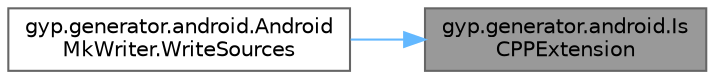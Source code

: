 digraph "gyp.generator.android.IsCPPExtension"
{
 // LATEX_PDF_SIZE
  bgcolor="transparent";
  edge [fontname=Helvetica,fontsize=10,labelfontname=Helvetica,labelfontsize=10];
  node [fontname=Helvetica,fontsize=10,shape=box,height=0.2,width=0.4];
  rankdir="RL";
  Node1 [id="Node000001",label="gyp.generator.android.Is\lCPPExtension",height=0.2,width=0.4,color="gray40", fillcolor="grey60", style="filled", fontcolor="black",tooltip=" "];
  Node1 -> Node2 [id="edge2_Node000001_Node000002",dir="back",color="steelblue1",style="solid",tooltip=" "];
  Node2 [id="Node000002",label="gyp.generator.android.Android\lMkWriter.WriteSources",height=0.2,width=0.4,color="grey40", fillcolor="white", style="filled",URL="$classgyp_1_1generator_1_1android_1_1_android_mk_writer.html#aa5b0a2d998b448f503c8f46f034d50c5",tooltip=" "];
}
